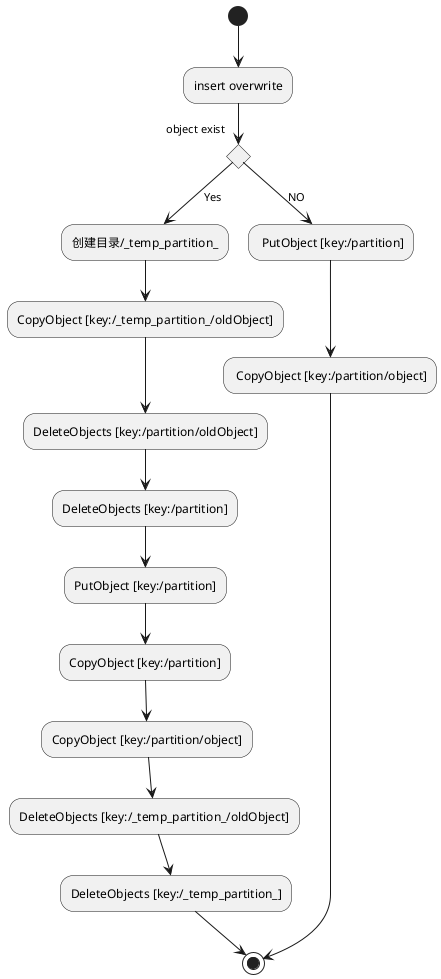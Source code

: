 @startuml
(*)  --> "insert overwrite"
If "object exist" then
--> [Yes] "创建目录/_temp_partition_"
--> "CopyObject [key:/_temp_partition_/oldObject]"
--> "DeleteObjects [key:/partition/oldObject]"
--> "DeleteObjects [key:/partition]"
--> "PutObject [key:/partition]"
--> "CopyObject [key:/partition]"
--> "CopyObject [key:/partition/object]"
--> "DeleteObjects [key:/_temp_partition_/oldObject]"
--> "DeleteObjects [key:/_temp_partition_]"
-->(*)
else
--> [NO] " PutObject [key:/partition]"
--> " CopyObject [key:/partition/object]"
Endif
-->(*)
@enduml